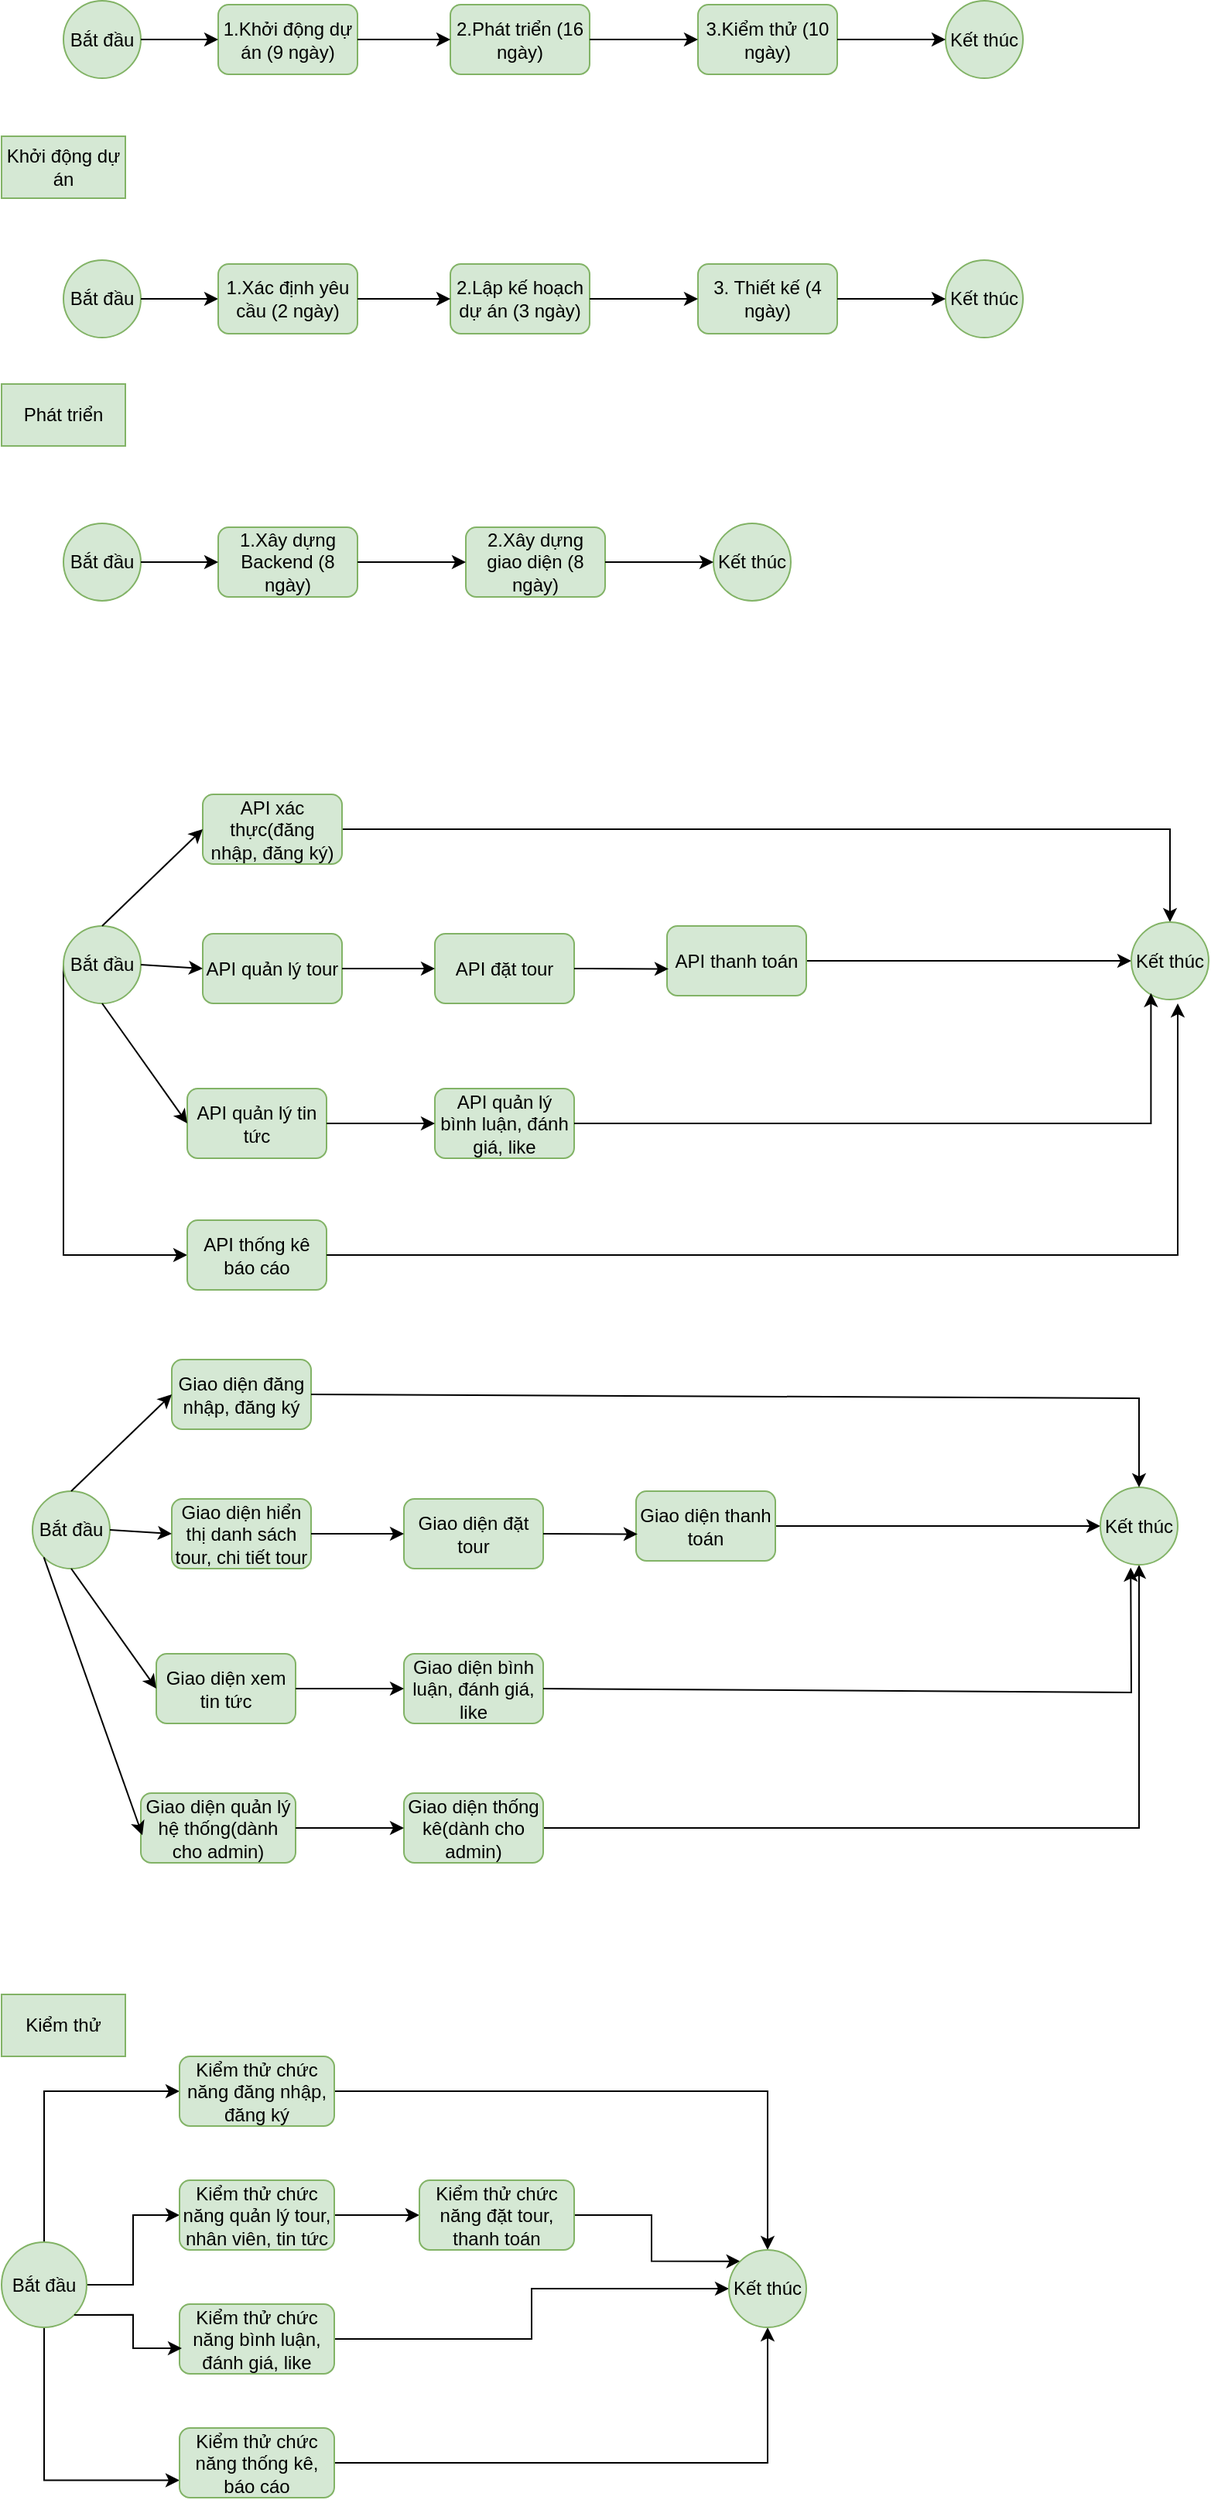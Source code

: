 <mxfile version="24.7.7">
  <diagram name="Page-1" id="w-OViyCZm5wtYqLP5_xi">
    <mxGraphModel dx="1434" dy="750" grid="1" gridSize="10" guides="1" tooltips="1" connect="1" arrows="1" fold="1" page="1" pageScale="1" pageWidth="827" pageHeight="1169" math="0" shadow="0">
      <root>
        <mxCell id="0" />
        <mxCell id="1" parent="0" />
        <mxCell id="vaflQJh4e-unyC2RGisM-2" value="Bắt đầu" style="ellipse;whiteSpace=wrap;html=1;aspect=fixed;fillColor=#d5e8d4;strokeColor=#82b366;" parent="1" vertex="1">
          <mxGeometry x="40" y="72.5" width="50" height="50" as="geometry" />
        </mxCell>
        <mxCell id="vaflQJh4e-unyC2RGisM-3" value="1.Khởi động dự án (9 ngày)" style="rounded=1;whiteSpace=wrap;html=1;fillColor=#d5e8d4;strokeColor=#82b366;" parent="1" vertex="1">
          <mxGeometry x="140" y="75" width="90" height="45" as="geometry" />
        </mxCell>
        <mxCell id="vaflQJh4e-unyC2RGisM-7" value="2.Phát triển (16 ngày)" style="rounded=1;whiteSpace=wrap;html=1;fillColor=#d5e8d4;strokeColor=#82b366;" parent="1" vertex="1">
          <mxGeometry x="290" y="75" width="90" height="45" as="geometry" />
        </mxCell>
        <mxCell id="vaflQJh4e-unyC2RGisM-8" value="3.Kiểm thử (10 ngày)" style="rounded=1;whiteSpace=wrap;html=1;fillColor=#d5e8d4;strokeColor=#82b366;" parent="1" vertex="1">
          <mxGeometry x="450" y="75" width="90" height="45" as="geometry" />
        </mxCell>
        <mxCell id="vaflQJh4e-unyC2RGisM-9" value="Kết thúc" style="ellipse;whiteSpace=wrap;html=1;aspect=fixed;fillColor=#d5e8d4;strokeColor=#82b366;" parent="1" vertex="1">
          <mxGeometry x="610" y="72.5" width="50" height="50" as="geometry" />
        </mxCell>
        <mxCell id="vaflQJh4e-unyC2RGisM-10" value="" style="endArrow=classic;html=1;rounded=0;exitX=1;exitY=0.5;exitDx=0;exitDy=0;entryX=0;entryY=0.5;entryDx=0;entryDy=0;" parent="1" source="vaflQJh4e-unyC2RGisM-2" target="vaflQJh4e-unyC2RGisM-3" edge="1">
          <mxGeometry width="50" height="50" relative="1" as="geometry">
            <mxPoint x="430" y="110" as="sourcePoint" />
            <mxPoint x="480" y="60" as="targetPoint" />
          </mxGeometry>
        </mxCell>
        <mxCell id="vaflQJh4e-unyC2RGisM-11" value="" style="endArrow=classic;html=1;rounded=0;exitX=1;exitY=0.5;exitDx=0;exitDy=0;entryX=0;entryY=0.5;entryDx=0;entryDy=0;" parent="1" source="vaflQJh4e-unyC2RGisM-3" target="vaflQJh4e-unyC2RGisM-7" edge="1">
          <mxGeometry width="50" height="50" relative="1" as="geometry">
            <mxPoint x="430" y="110" as="sourcePoint" />
            <mxPoint x="480" y="60" as="targetPoint" />
          </mxGeometry>
        </mxCell>
        <mxCell id="vaflQJh4e-unyC2RGisM-12" value="" style="endArrow=classic;html=1;rounded=0;exitX=1;exitY=0.5;exitDx=0;exitDy=0;entryX=0;entryY=0.5;entryDx=0;entryDy=0;" parent="1" source="vaflQJh4e-unyC2RGisM-7" target="vaflQJh4e-unyC2RGisM-8" edge="1">
          <mxGeometry width="50" height="50" relative="1" as="geometry">
            <mxPoint x="430" y="110" as="sourcePoint" />
            <mxPoint x="480" y="60" as="targetPoint" />
          </mxGeometry>
        </mxCell>
        <mxCell id="vaflQJh4e-unyC2RGisM-13" value="" style="endArrow=classic;html=1;rounded=0;exitX=1;exitY=0.5;exitDx=0;exitDy=0;entryX=0;entryY=0.5;entryDx=0;entryDy=0;" parent="1" source="vaflQJh4e-unyC2RGisM-8" target="vaflQJh4e-unyC2RGisM-9" edge="1">
          <mxGeometry width="50" height="50" relative="1" as="geometry">
            <mxPoint x="430" y="110" as="sourcePoint" />
            <mxPoint x="480" y="60" as="targetPoint" />
          </mxGeometry>
        </mxCell>
        <mxCell id="vaflQJh4e-unyC2RGisM-14" value="Khởi động dự án" style="rounded=0;whiteSpace=wrap;html=1;fillColor=#d5e8d4;strokeColor=#82b366;" parent="1" vertex="1">
          <mxGeometry y="160" width="80" height="40" as="geometry" />
        </mxCell>
        <mxCell id="vaflQJh4e-unyC2RGisM-15" value="Bắt đầu" style="ellipse;whiteSpace=wrap;html=1;aspect=fixed;fillColor=#d5e8d4;strokeColor=#82b366;" parent="1" vertex="1">
          <mxGeometry x="40" y="240" width="50" height="50" as="geometry" />
        </mxCell>
        <mxCell id="vaflQJh4e-unyC2RGisM-16" value="" style="endArrow=classic;html=1;rounded=0;exitX=1;exitY=0.5;exitDx=0;exitDy=0;entryX=0;entryY=0.5;entryDx=0;entryDy=0;" parent="1" source="vaflQJh4e-unyC2RGisM-15" target="vaflQJh4e-unyC2RGisM-17" edge="1">
          <mxGeometry width="50" height="50" relative="1" as="geometry">
            <mxPoint x="430" y="240" as="sourcePoint" />
            <mxPoint x="480" y="190" as="targetPoint" />
          </mxGeometry>
        </mxCell>
        <mxCell id="vaflQJh4e-unyC2RGisM-17" value="1.Xác định yêu cầu (2 ngày)" style="rounded=1;whiteSpace=wrap;html=1;fillColor=#d5e8d4;strokeColor=#82b366;" parent="1" vertex="1">
          <mxGeometry x="140" y="242.5" width="90" height="45" as="geometry" />
        </mxCell>
        <mxCell id="vaflQJh4e-unyC2RGisM-18" value="2.Lập kế hoạch dự án (3 ngày)" style="rounded=1;whiteSpace=wrap;html=1;fillColor=#d5e8d4;strokeColor=#82b366;" parent="1" vertex="1">
          <mxGeometry x="290" y="242.5" width="90" height="45" as="geometry" />
        </mxCell>
        <mxCell id="vaflQJh4e-unyC2RGisM-19" value="3. Thiết kế (4 ngày)" style="rounded=1;whiteSpace=wrap;html=1;fillColor=#d5e8d4;strokeColor=#82b366;" parent="1" vertex="1">
          <mxGeometry x="450" y="242.5" width="90" height="45" as="geometry" />
        </mxCell>
        <mxCell id="vaflQJh4e-unyC2RGisM-20" value="Kết thúc" style="ellipse;whiteSpace=wrap;html=1;aspect=fixed;fillColor=#d5e8d4;strokeColor=#82b366;" parent="1" vertex="1">
          <mxGeometry x="610" y="240" width="50" height="50" as="geometry" />
        </mxCell>
        <mxCell id="vaflQJh4e-unyC2RGisM-21" value="" style="endArrow=classic;html=1;rounded=0;exitX=1;exitY=0.5;exitDx=0;exitDy=0;entryX=0;entryY=0.5;entryDx=0;entryDy=0;" parent="1" source="vaflQJh4e-unyC2RGisM-17" target="vaflQJh4e-unyC2RGisM-18" edge="1">
          <mxGeometry width="50" height="50" relative="1" as="geometry">
            <mxPoint x="430" y="240" as="sourcePoint" />
            <mxPoint x="480" y="190" as="targetPoint" />
          </mxGeometry>
        </mxCell>
        <mxCell id="vaflQJh4e-unyC2RGisM-22" value="" style="endArrow=classic;html=1;rounded=0;exitX=1;exitY=0.5;exitDx=0;exitDy=0;entryX=0;entryY=0.5;entryDx=0;entryDy=0;" parent="1" source="vaflQJh4e-unyC2RGisM-18" target="vaflQJh4e-unyC2RGisM-19" edge="1">
          <mxGeometry width="50" height="50" relative="1" as="geometry">
            <mxPoint x="430" y="240" as="sourcePoint" />
            <mxPoint x="480" y="190" as="targetPoint" />
          </mxGeometry>
        </mxCell>
        <mxCell id="vaflQJh4e-unyC2RGisM-23" value="" style="endArrow=classic;html=1;rounded=0;exitX=1;exitY=0.5;exitDx=0;exitDy=0;entryX=0;entryY=0.5;entryDx=0;entryDy=0;" parent="1" source="vaflQJh4e-unyC2RGisM-19" target="vaflQJh4e-unyC2RGisM-20" edge="1">
          <mxGeometry width="50" height="50" relative="1" as="geometry">
            <mxPoint x="430" y="240" as="sourcePoint" />
            <mxPoint x="480" y="190" as="targetPoint" />
          </mxGeometry>
        </mxCell>
        <mxCell id="vaflQJh4e-unyC2RGisM-24" value="Phát triển" style="rounded=0;whiteSpace=wrap;html=1;fillColor=#d5e8d4;strokeColor=#82b366;" parent="1" vertex="1">
          <mxGeometry y="320" width="80" height="40" as="geometry" />
        </mxCell>
        <mxCell id="vaflQJh4e-unyC2RGisM-25" value="Bắt đầu" style="ellipse;whiteSpace=wrap;html=1;aspect=fixed;fillColor=#d5e8d4;strokeColor=#82b366;" parent="1" vertex="1">
          <mxGeometry x="40" y="410" width="50" height="50" as="geometry" />
        </mxCell>
        <mxCell id="vaflQJh4e-unyC2RGisM-26" value="1.Xây dựng Backend (8 ngày)" style="rounded=1;whiteSpace=wrap;html=1;fillColor=#d5e8d4;strokeColor=#82b366;" parent="1" vertex="1">
          <mxGeometry x="140" y="412.5" width="90" height="45" as="geometry" />
        </mxCell>
        <mxCell id="vaflQJh4e-unyC2RGisM-27" value="2.Xây dựng giao diện (8 ngày)" style="rounded=1;whiteSpace=wrap;html=1;fillColor=#d5e8d4;strokeColor=#82b366;" parent="1" vertex="1">
          <mxGeometry x="300" y="412.5" width="90" height="45" as="geometry" />
        </mxCell>
        <mxCell id="vaflQJh4e-unyC2RGisM-29" value="Kết thúc" style="ellipse;whiteSpace=wrap;html=1;aspect=fixed;fillColor=#d5e8d4;strokeColor=#82b366;" parent="1" vertex="1">
          <mxGeometry x="460" y="410" width="50" height="50" as="geometry" />
        </mxCell>
        <mxCell id="vaflQJh4e-unyC2RGisM-30" value="" style="endArrow=classic;html=1;rounded=0;exitX=1;exitY=0.5;exitDx=0;exitDy=0;entryX=0;entryY=0.5;entryDx=0;entryDy=0;" parent="1" source="vaflQJh4e-unyC2RGisM-25" target="vaflQJh4e-unyC2RGisM-26" edge="1">
          <mxGeometry width="50" height="50" relative="1" as="geometry">
            <mxPoint x="430" y="300" as="sourcePoint" />
            <mxPoint x="480" y="250" as="targetPoint" />
          </mxGeometry>
        </mxCell>
        <mxCell id="vaflQJh4e-unyC2RGisM-31" value="" style="endArrow=classic;html=1;rounded=0;exitX=1;exitY=0.5;exitDx=0;exitDy=0;entryX=0;entryY=0.5;entryDx=0;entryDy=0;" parent="1" source="vaflQJh4e-unyC2RGisM-26" target="vaflQJh4e-unyC2RGisM-27" edge="1">
          <mxGeometry width="50" height="50" relative="1" as="geometry">
            <mxPoint x="430" y="300" as="sourcePoint" />
            <mxPoint x="480" y="250" as="targetPoint" />
          </mxGeometry>
        </mxCell>
        <mxCell id="vaflQJh4e-unyC2RGisM-32" value="" style="endArrow=classic;html=1;rounded=0;exitX=1;exitY=0.5;exitDx=0;exitDy=0;entryX=0;entryY=0.5;entryDx=0;entryDy=0;" parent="1" source="vaflQJh4e-unyC2RGisM-27" target="vaflQJh4e-unyC2RGisM-29" edge="1">
          <mxGeometry width="50" height="50" relative="1" as="geometry">
            <mxPoint x="430" y="300" as="sourcePoint" />
            <mxPoint x="480" y="250" as="targetPoint" />
          </mxGeometry>
        </mxCell>
        <mxCell id="vaflQJh4e-unyC2RGisM-79" style="edgeStyle=orthogonalEdgeStyle;rounded=0;orthogonalLoop=1;jettySize=auto;html=1;exitX=0;exitY=0.5;exitDx=0;exitDy=0;entryX=0;entryY=0.5;entryDx=0;entryDy=0;" parent="1" source="vaflQJh4e-unyC2RGisM-33" target="vaflQJh4e-unyC2RGisM-41" edge="1">
          <mxGeometry relative="1" as="geometry">
            <Array as="points">
              <mxPoint x="40" y="883" />
            </Array>
          </mxGeometry>
        </mxCell>
        <mxCell id="vaflQJh4e-unyC2RGisM-33" value="Bắt đầu" style="ellipse;whiteSpace=wrap;html=1;aspect=fixed;fillColor=#d5e8d4;strokeColor=#82b366;" parent="1" vertex="1">
          <mxGeometry x="40" y="670" width="50" height="50" as="geometry" />
        </mxCell>
        <mxCell id="vaflQJh4e-unyC2RGisM-80" style="edgeStyle=orthogonalEdgeStyle;rounded=0;orthogonalLoop=1;jettySize=auto;html=1;exitX=1;exitY=0.5;exitDx=0;exitDy=0;" parent="1" source="vaflQJh4e-unyC2RGisM-34" target="vaflQJh4e-unyC2RGisM-43" edge="1">
          <mxGeometry relative="1" as="geometry" />
        </mxCell>
        <mxCell id="vaflQJh4e-unyC2RGisM-34" value="API xác thực(đăng nhập, đăng ký)" style="rounded=1;whiteSpace=wrap;html=1;fillColor=#d5e8d4;strokeColor=#82b366;" parent="1" vertex="1">
          <mxGeometry x="130" y="585" width="90" height="45" as="geometry" />
        </mxCell>
        <mxCell id="vaflQJh4e-unyC2RGisM-35" value="API quản lý tour" style="rounded=1;whiteSpace=wrap;html=1;fillColor=#d5e8d4;strokeColor=#82b366;" parent="1" vertex="1">
          <mxGeometry x="130" y="675" width="90" height="45" as="geometry" />
        </mxCell>
        <mxCell id="vaflQJh4e-unyC2RGisM-36" value="API quản lý tin tức" style="rounded=1;whiteSpace=wrap;html=1;fillColor=#d5e8d4;strokeColor=#82b366;" parent="1" vertex="1">
          <mxGeometry x="120" y="775" width="90" height="45" as="geometry" />
        </mxCell>
        <mxCell id="vaflQJh4e-unyC2RGisM-38" value="API đặt tour" style="rounded=1;whiteSpace=wrap;html=1;fillColor=#d5e8d4;strokeColor=#82b366;" parent="1" vertex="1">
          <mxGeometry x="280" y="675" width="90" height="45" as="geometry" />
        </mxCell>
        <mxCell id="vaflQJh4e-unyC2RGisM-81" style="edgeStyle=orthogonalEdgeStyle;rounded=0;orthogonalLoop=1;jettySize=auto;html=1;exitX=1;exitY=0.5;exitDx=0;exitDy=0;entryX=0;entryY=0.5;entryDx=0;entryDy=0;" parent="1" source="vaflQJh4e-unyC2RGisM-39" target="vaflQJh4e-unyC2RGisM-43" edge="1">
          <mxGeometry relative="1" as="geometry" />
        </mxCell>
        <mxCell id="vaflQJh4e-unyC2RGisM-39" value="API thanh toán" style="rounded=1;whiteSpace=wrap;html=1;fillColor=#d5e8d4;strokeColor=#82b366;" parent="1" vertex="1">
          <mxGeometry x="430" y="670" width="90" height="45" as="geometry" />
        </mxCell>
        <mxCell id="vaflQJh4e-unyC2RGisM-40" value="API quản lý bình luận, đánh giá, like" style="rounded=1;whiteSpace=wrap;html=1;fillColor=#d5e8d4;strokeColor=#82b366;" parent="1" vertex="1">
          <mxGeometry x="280" y="775" width="90" height="45" as="geometry" />
        </mxCell>
        <mxCell id="vaflQJh4e-unyC2RGisM-41" value="API thống kê báo cáo" style="rounded=1;whiteSpace=wrap;html=1;fillColor=#d5e8d4;strokeColor=#82b366;" parent="1" vertex="1">
          <mxGeometry x="120" y="860" width="90" height="45" as="geometry" />
        </mxCell>
        <mxCell id="vaflQJh4e-unyC2RGisM-43" value="Kết thúc" style="ellipse;whiteSpace=wrap;html=1;aspect=fixed;fillColor=#d5e8d4;strokeColor=#82b366;" parent="1" vertex="1">
          <mxGeometry x="730" y="667.5" width="50" height="50" as="geometry" />
        </mxCell>
        <mxCell id="vaflQJh4e-unyC2RGisM-44" value="" style="endArrow=classic;html=1;rounded=0;exitX=0.5;exitY=0;exitDx=0;exitDy=0;entryX=0;entryY=0.5;entryDx=0;entryDy=0;" parent="1" source="vaflQJh4e-unyC2RGisM-33" target="vaflQJh4e-unyC2RGisM-34" edge="1">
          <mxGeometry width="50" height="50" relative="1" as="geometry">
            <mxPoint x="430" y="790" as="sourcePoint" />
            <mxPoint x="480" y="740" as="targetPoint" />
          </mxGeometry>
        </mxCell>
        <mxCell id="vaflQJh4e-unyC2RGisM-45" value="" style="endArrow=classic;html=1;rounded=0;exitX=1;exitY=0.5;exitDx=0;exitDy=0;entryX=0;entryY=0.5;entryDx=0;entryDy=0;" parent="1" source="vaflQJh4e-unyC2RGisM-33" target="vaflQJh4e-unyC2RGisM-35" edge="1">
          <mxGeometry width="50" height="50" relative="1" as="geometry">
            <mxPoint x="410" y="790" as="sourcePoint" />
            <mxPoint x="460" y="740" as="targetPoint" />
          </mxGeometry>
        </mxCell>
        <mxCell id="vaflQJh4e-unyC2RGisM-46" value="" style="endArrow=classic;html=1;rounded=0;exitX=0.5;exitY=1;exitDx=0;exitDy=0;entryX=0;entryY=0.5;entryDx=0;entryDy=0;" parent="1" source="vaflQJh4e-unyC2RGisM-33" target="vaflQJh4e-unyC2RGisM-36" edge="1">
          <mxGeometry width="50" height="50" relative="1" as="geometry">
            <mxPoint x="410" y="790" as="sourcePoint" />
            <mxPoint x="460" y="740" as="targetPoint" />
          </mxGeometry>
        </mxCell>
        <mxCell id="vaflQJh4e-unyC2RGisM-49" value="" style="endArrow=classic;html=1;rounded=0;exitX=1;exitY=0.5;exitDx=0;exitDy=0;entryX=0;entryY=0.5;entryDx=0;entryDy=0;" parent="1" source="vaflQJh4e-unyC2RGisM-35" target="vaflQJh4e-unyC2RGisM-38" edge="1">
          <mxGeometry width="50" height="50" relative="1" as="geometry">
            <mxPoint x="410" y="790" as="sourcePoint" />
            <mxPoint x="460" y="740" as="targetPoint" />
          </mxGeometry>
        </mxCell>
        <mxCell id="vaflQJh4e-unyC2RGisM-50" value="" style="endArrow=classic;html=1;rounded=0;exitX=1;exitY=0.5;exitDx=0;exitDy=0;entryX=0.011;entryY=0.616;entryDx=0;entryDy=0;entryPerimeter=0;" parent="1" source="vaflQJh4e-unyC2RGisM-38" target="vaflQJh4e-unyC2RGisM-39" edge="1">
          <mxGeometry width="50" height="50" relative="1" as="geometry">
            <mxPoint x="410" y="790" as="sourcePoint" />
            <mxPoint x="460" y="740" as="targetPoint" />
          </mxGeometry>
        </mxCell>
        <mxCell id="vaflQJh4e-unyC2RGisM-53" value="" style="endArrow=classic;html=1;rounded=0;exitX=1;exitY=0.5;exitDx=0;exitDy=0;entryX=0;entryY=0.5;entryDx=0;entryDy=0;" parent="1" source="vaflQJh4e-unyC2RGisM-36" target="vaflQJh4e-unyC2RGisM-40" edge="1">
          <mxGeometry width="50" height="50" relative="1" as="geometry">
            <mxPoint x="410" y="790" as="sourcePoint" />
            <mxPoint x="460" y="740" as="targetPoint" />
          </mxGeometry>
        </mxCell>
        <mxCell id="vaflQJh4e-unyC2RGisM-55" value="Bắt đầu" style="ellipse;whiteSpace=wrap;html=1;aspect=fixed;fillColor=#d5e8d4;strokeColor=#82b366;" parent="1" vertex="1">
          <mxGeometry x="20" y="1035" width="50" height="50" as="geometry" />
        </mxCell>
        <mxCell id="vaflQJh4e-unyC2RGisM-56" value="Giao diện đăng nhập, đăng ký" style="rounded=1;whiteSpace=wrap;html=1;fillColor=#d5e8d4;strokeColor=#82b366;" parent="1" vertex="1">
          <mxGeometry x="110" y="950" width="90" height="45" as="geometry" />
        </mxCell>
        <mxCell id="vaflQJh4e-unyC2RGisM-57" value="Giao diện hiển thị danh sách tour, chi tiết tour" style="rounded=1;whiteSpace=wrap;html=1;fillColor=#d5e8d4;strokeColor=#82b366;" parent="1" vertex="1">
          <mxGeometry x="110" y="1040" width="90" height="45" as="geometry" />
        </mxCell>
        <mxCell id="vaflQJh4e-unyC2RGisM-58" value="Giao diện xem tin tức" style="rounded=1;whiteSpace=wrap;html=1;fillColor=#d5e8d4;strokeColor=#82b366;" parent="1" vertex="1">
          <mxGeometry x="100" y="1140" width="90" height="45" as="geometry" />
        </mxCell>
        <mxCell id="vaflQJh4e-unyC2RGisM-59" value="Giao diện đặt tour" style="rounded=1;whiteSpace=wrap;html=1;fillColor=#d5e8d4;strokeColor=#82b366;" parent="1" vertex="1">
          <mxGeometry x="260" y="1040" width="90" height="45" as="geometry" />
        </mxCell>
        <mxCell id="vaflQJh4e-unyC2RGisM-78" style="edgeStyle=orthogonalEdgeStyle;rounded=0;orthogonalLoop=1;jettySize=auto;html=1;exitX=1;exitY=0.5;exitDx=0;exitDy=0;entryX=0;entryY=0.5;entryDx=0;entryDy=0;" parent="1" source="vaflQJh4e-unyC2RGisM-60" target="vaflQJh4e-unyC2RGisM-63" edge="1">
          <mxGeometry relative="1" as="geometry" />
        </mxCell>
        <mxCell id="vaflQJh4e-unyC2RGisM-60" value="Giao diện thanh toán" style="rounded=1;whiteSpace=wrap;html=1;fillColor=#d5e8d4;strokeColor=#82b366;" parent="1" vertex="1">
          <mxGeometry x="410" y="1035" width="90" height="45" as="geometry" />
        </mxCell>
        <mxCell id="vaflQJh4e-unyC2RGisM-61" value="Giao diện bình luận, đánh giá, like" style="rounded=1;whiteSpace=wrap;html=1;fillColor=#d5e8d4;strokeColor=#82b366;" parent="1" vertex="1">
          <mxGeometry x="260" y="1140" width="90" height="45" as="geometry" />
        </mxCell>
        <mxCell id="vaflQJh4e-unyC2RGisM-77" style="edgeStyle=orthogonalEdgeStyle;rounded=0;orthogonalLoop=1;jettySize=auto;html=1;exitX=1;exitY=0.5;exitDx=0;exitDy=0;entryX=0.5;entryY=1;entryDx=0;entryDy=0;" parent="1" source="vaflQJh4e-unyC2RGisM-62" target="vaflQJh4e-unyC2RGisM-63" edge="1">
          <mxGeometry relative="1" as="geometry" />
        </mxCell>
        <mxCell id="vaflQJh4e-unyC2RGisM-62" value="Giao diện thống kê(dành cho admin)" style="rounded=1;whiteSpace=wrap;html=1;fillColor=#d5e8d4;strokeColor=#82b366;" parent="1" vertex="1">
          <mxGeometry x="260" y="1230" width="90" height="45" as="geometry" />
        </mxCell>
        <mxCell id="vaflQJh4e-unyC2RGisM-63" value="Kết thúc" style="ellipse;whiteSpace=wrap;html=1;aspect=fixed;fillColor=#d5e8d4;strokeColor=#82b366;" parent="1" vertex="1">
          <mxGeometry x="710" y="1032.5" width="50" height="50" as="geometry" />
        </mxCell>
        <mxCell id="vaflQJh4e-unyC2RGisM-64" value="" style="endArrow=classic;html=1;rounded=0;exitX=0.5;exitY=0;exitDx=0;exitDy=0;entryX=0;entryY=0.5;entryDx=0;entryDy=0;" parent="1" source="vaflQJh4e-unyC2RGisM-55" target="vaflQJh4e-unyC2RGisM-56" edge="1">
          <mxGeometry width="50" height="50" relative="1" as="geometry">
            <mxPoint x="410" y="1155" as="sourcePoint" />
            <mxPoint x="460" y="1105" as="targetPoint" />
          </mxGeometry>
        </mxCell>
        <mxCell id="vaflQJh4e-unyC2RGisM-65" value="" style="endArrow=classic;html=1;rounded=0;exitX=1;exitY=0.5;exitDx=0;exitDy=0;entryX=0;entryY=0.5;entryDx=0;entryDy=0;" parent="1" source="vaflQJh4e-unyC2RGisM-55" target="vaflQJh4e-unyC2RGisM-57" edge="1">
          <mxGeometry width="50" height="50" relative="1" as="geometry">
            <mxPoint x="390" y="1155" as="sourcePoint" />
            <mxPoint x="440" y="1105" as="targetPoint" />
          </mxGeometry>
        </mxCell>
        <mxCell id="vaflQJh4e-unyC2RGisM-66" value="" style="endArrow=classic;html=1;rounded=0;exitX=0.5;exitY=1;exitDx=0;exitDy=0;entryX=0;entryY=0.5;entryDx=0;entryDy=0;" parent="1" source="vaflQJh4e-unyC2RGisM-55" target="vaflQJh4e-unyC2RGisM-58" edge="1">
          <mxGeometry width="50" height="50" relative="1" as="geometry">
            <mxPoint x="390" y="1155" as="sourcePoint" />
            <mxPoint x="440" y="1105" as="targetPoint" />
          </mxGeometry>
        </mxCell>
        <mxCell id="vaflQJh4e-unyC2RGisM-67" value="" style="endArrow=classic;html=1;rounded=0;exitX=1;exitY=0.5;exitDx=0;exitDy=0;entryX=0.392;entryY=1.038;entryDx=0;entryDy=0;entryPerimeter=0;" parent="1" source="vaflQJh4e-unyC2RGisM-61" target="vaflQJh4e-unyC2RGisM-63" edge="1">
          <mxGeometry width="50" height="50" relative="1" as="geometry">
            <mxPoint x="390" y="1155" as="sourcePoint" />
            <mxPoint x="440" y="1105" as="targetPoint" />
            <Array as="points">
              <mxPoint x="730" y="1165" />
            </Array>
          </mxGeometry>
        </mxCell>
        <mxCell id="vaflQJh4e-unyC2RGisM-68" value="" style="endArrow=classic;html=1;rounded=0;exitX=1;exitY=0.5;exitDx=0;exitDy=0;entryX=0.5;entryY=0;entryDx=0;entryDy=0;" parent="1" source="vaflQJh4e-unyC2RGisM-56" target="vaflQJh4e-unyC2RGisM-63" edge="1">
          <mxGeometry width="50" height="50" relative="1" as="geometry">
            <mxPoint x="210" y="985" as="sourcePoint" />
            <mxPoint x="440" y="1105" as="targetPoint" />
            <Array as="points">
              <mxPoint x="735" y="975" />
            </Array>
          </mxGeometry>
        </mxCell>
        <mxCell id="vaflQJh4e-unyC2RGisM-69" value="" style="endArrow=classic;html=1;rounded=0;exitX=1;exitY=0.5;exitDx=0;exitDy=0;entryX=0;entryY=0.5;entryDx=0;entryDy=0;" parent="1" source="vaflQJh4e-unyC2RGisM-57" target="vaflQJh4e-unyC2RGisM-59" edge="1">
          <mxGeometry width="50" height="50" relative="1" as="geometry">
            <mxPoint x="390" y="1155" as="sourcePoint" />
            <mxPoint x="440" y="1105" as="targetPoint" />
          </mxGeometry>
        </mxCell>
        <mxCell id="vaflQJh4e-unyC2RGisM-70" value="" style="endArrow=classic;html=1;rounded=0;exitX=1;exitY=0.5;exitDx=0;exitDy=0;entryX=0.011;entryY=0.616;entryDx=0;entryDy=0;entryPerimeter=0;" parent="1" source="vaflQJh4e-unyC2RGisM-59" target="vaflQJh4e-unyC2RGisM-60" edge="1">
          <mxGeometry width="50" height="50" relative="1" as="geometry">
            <mxPoint x="390" y="1155" as="sourcePoint" />
            <mxPoint x="440" y="1105" as="targetPoint" />
          </mxGeometry>
        </mxCell>
        <mxCell id="vaflQJh4e-unyC2RGisM-73" value="" style="endArrow=classic;html=1;rounded=0;exitX=1;exitY=0.5;exitDx=0;exitDy=0;entryX=0;entryY=0.5;entryDx=0;entryDy=0;" parent="1" source="vaflQJh4e-unyC2RGisM-58" target="vaflQJh4e-unyC2RGisM-61" edge="1">
          <mxGeometry width="50" height="50" relative="1" as="geometry">
            <mxPoint x="390" y="1155" as="sourcePoint" />
            <mxPoint x="440" y="1105" as="targetPoint" />
          </mxGeometry>
        </mxCell>
        <mxCell id="vaflQJh4e-unyC2RGisM-74" value="Giao diện quản lý hệ thống(dành cho admin)" style="rounded=1;whiteSpace=wrap;html=1;fillColor=#d5e8d4;strokeColor=#82b366;" parent="1" vertex="1">
          <mxGeometry x="90" y="1230" width="100" height="45" as="geometry" />
        </mxCell>
        <mxCell id="vaflQJh4e-unyC2RGisM-75" value="" style="endArrow=classic;html=1;rounded=0;exitX=0;exitY=1;exitDx=0;exitDy=0;entryX=0.01;entryY=0.603;entryDx=0;entryDy=0;entryPerimeter=0;" parent="1" source="vaflQJh4e-unyC2RGisM-55" target="vaflQJh4e-unyC2RGisM-74" edge="1">
          <mxGeometry width="50" height="50" relative="1" as="geometry">
            <mxPoint x="390" y="1180" as="sourcePoint" />
            <mxPoint x="440" y="1130" as="targetPoint" />
          </mxGeometry>
        </mxCell>
        <mxCell id="vaflQJh4e-unyC2RGisM-76" value="" style="endArrow=classic;html=1;rounded=0;exitX=1;exitY=0.5;exitDx=0;exitDy=0;entryX=0;entryY=0.5;entryDx=0;entryDy=0;" parent="1" source="vaflQJh4e-unyC2RGisM-74" target="vaflQJh4e-unyC2RGisM-62" edge="1">
          <mxGeometry width="50" height="50" relative="1" as="geometry">
            <mxPoint x="390" y="1180" as="sourcePoint" />
            <mxPoint x="440" y="1130" as="targetPoint" />
          </mxGeometry>
        </mxCell>
        <mxCell id="vaflQJh4e-unyC2RGisM-82" style="edgeStyle=orthogonalEdgeStyle;rounded=0;orthogonalLoop=1;jettySize=auto;html=1;exitX=1;exitY=0.5;exitDx=0;exitDy=0;entryX=0.254;entryY=0.917;entryDx=0;entryDy=0;entryPerimeter=0;" parent="1" source="vaflQJh4e-unyC2RGisM-40" target="vaflQJh4e-unyC2RGisM-43" edge="1">
          <mxGeometry relative="1" as="geometry">
            <mxPoint x="745" y="720" as="targetPoint" />
          </mxGeometry>
        </mxCell>
        <mxCell id="vaflQJh4e-unyC2RGisM-83" style="edgeStyle=orthogonalEdgeStyle;rounded=0;orthogonalLoop=1;jettySize=auto;html=1;exitX=1;exitY=0.5;exitDx=0;exitDy=0;entryX=0.6;entryY=1.05;entryDx=0;entryDy=0;entryPerimeter=0;" parent="1" source="vaflQJh4e-unyC2RGisM-41" target="vaflQJh4e-unyC2RGisM-43" edge="1">
          <mxGeometry relative="1" as="geometry" />
        </mxCell>
        <mxCell id="vaflQJh4e-unyC2RGisM-85" value="Kiểm thử" style="rounded=0;whiteSpace=wrap;html=1;fillColor=#d5e8d4;strokeColor=#82b366;" parent="1" vertex="1">
          <mxGeometry y="1360" width="80" height="40" as="geometry" />
        </mxCell>
        <mxCell id="vaflQJh4e-unyC2RGisM-92" style="edgeStyle=orthogonalEdgeStyle;rounded=0;orthogonalLoop=1;jettySize=auto;html=1;exitX=0.5;exitY=0;exitDx=0;exitDy=0;entryX=0;entryY=0.5;entryDx=0;entryDy=0;" parent="1" source="vaflQJh4e-unyC2RGisM-86" target="vaflQJh4e-unyC2RGisM-87" edge="1">
          <mxGeometry relative="1" as="geometry" />
        </mxCell>
        <mxCell id="vaflQJh4e-unyC2RGisM-93" style="edgeStyle=orthogonalEdgeStyle;rounded=0;orthogonalLoop=1;jettySize=auto;html=1;exitX=1;exitY=0.5;exitDx=0;exitDy=0;entryX=0;entryY=0.5;entryDx=0;entryDy=0;" parent="1" source="vaflQJh4e-unyC2RGisM-86" target="vaflQJh4e-unyC2RGisM-88" edge="1">
          <mxGeometry relative="1" as="geometry" />
        </mxCell>
        <mxCell id="vaflQJh4e-unyC2RGisM-95" style="edgeStyle=orthogonalEdgeStyle;rounded=0;orthogonalLoop=1;jettySize=auto;html=1;exitX=0.5;exitY=1;exitDx=0;exitDy=0;entryX=0;entryY=0.75;entryDx=0;entryDy=0;" parent="1" source="vaflQJh4e-unyC2RGisM-86" target="vaflQJh4e-unyC2RGisM-91" edge="1">
          <mxGeometry relative="1" as="geometry" />
        </mxCell>
        <mxCell id="vaflQJh4e-unyC2RGisM-86" value="Bắt đầu" style="ellipse;whiteSpace=wrap;html=1;aspect=fixed;fillColor=#d5e8d4;strokeColor=#82b366;" parent="1" vertex="1">
          <mxGeometry y="1520" width="55" height="55" as="geometry" />
        </mxCell>
        <mxCell id="vaflQJh4e-unyC2RGisM-99" style="edgeStyle=orthogonalEdgeStyle;rounded=0;orthogonalLoop=1;jettySize=auto;html=1;exitX=1;exitY=0.5;exitDx=0;exitDy=0;entryX=0.5;entryY=0;entryDx=0;entryDy=0;" parent="1" source="vaflQJh4e-unyC2RGisM-87" target="vaflQJh4e-unyC2RGisM-98" edge="1">
          <mxGeometry relative="1" as="geometry" />
        </mxCell>
        <mxCell id="vaflQJh4e-unyC2RGisM-87" value="Kiểm thử chức năng đăng nhập, đăng ký" style="rounded=1;whiteSpace=wrap;html=1;fillColor=#d5e8d4;strokeColor=#82b366;" parent="1" vertex="1">
          <mxGeometry x="115" y="1400" width="100" height="45" as="geometry" />
        </mxCell>
        <mxCell id="vaflQJh4e-unyC2RGisM-97" style="edgeStyle=orthogonalEdgeStyle;rounded=0;orthogonalLoop=1;jettySize=auto;html=1;exitX=1;exitY=0.5;exitDx=0;exitDy=0;entryX=0;entryY=0.5;entryDx=0;entryDy=0;" parent="1" source="vaflQJh4e-unyC2RGisM-88" target="vaflQJh4e-unyC2RGisM-89" edge="1">
          <mxGeometry relative="1" as="geometry" />
        </mxCell>
        <mxCell id="vaflQJh4e-unyC2RGisM-88" value="Kiểm thử chức năng quản lý tour, nhân viên, tin tức" style="rounded=1;whiteSpace=wrap;html=1;fillColor=#d5e8d4;strokeColor=#82b366;" parent="1" vertex="1">
          <mxGeometry x="115" y="1480" width="100" height="45" as="geometry" />
        </mxCell>
        <mxCell id="vaflQJh4e-unyC2RGisM-100" style="edgeStyle=orthogonalEdgeStyle;rounded=0;orthogonalLoop=1;jettySize=auto;html=1;exitX=1;exitY=0.5;exitDx=0;exitDy=0;entryX=0;entryY=0;entryDx=0;entryDy=0;" parent="1" source="vaflQJh4e-unyC2RGisM-89" target="vaflQJh4e-unyC2RGisM-98" edge="1">
          <mxGeometry relative="1" as="geometry" />
        </mxCell>
        <mxCell id="vaflQJh4e-unyC2RGisM-89" value="Kiểm thử chức năng đặt tour, thanh toán" style="rounded=1;whiteSpace=wrap;html=1;fillColor=#d5e8d4;strokeColor=#82b366;" parent="1" vertex="1">
          <mxGeometry x="270" y="1480" width="100" height="45" as="geometry" />
        </mxCell>
        <mxCell id="vaflQJh4e-unyC2RGisM-101" style="edgeStyle=orthogonalEdgeStyle;rounded=0;orthogonalLoop=1;jettySize=auto;html=1;exitX=1;exitY=0.5;exitDx=0;exitDy=0;entryX=0;entryY=0.5;entryDx=0;entryDy=0;" parent="1" source="vaflQJh4e-unyC2RGisM-90" target="vaflQJh4e-unyC2RGisM-98" edge="1">
          <mxGeometry relative="1" as="geometry" />
        </mxCell>
        <mxCell id="vaflQJh4e-unyC2RGisM-90" value="Kiểm thử chức năng bình luận, đánh giá, like" style="rounded=1;whiteSpace=wrap;html=1;fillColor=#d5e8d4;strokeColor=#82b366;" parent="1" vertex="1">
          <mxGeometry x="115" y="1560" width="100" height="45" as="geometry" />
        </mxCell>
        <mxCell id="vaflQJh4e-unyC2RGisM-102" style="edgeStyle=orthogonalEdgeStyle;rounded=0;orthogonalLoop=1;jettySize=auto;html=1;exitX=1;exitY=0.5;exitDx=0;exitDy=0;entryX=0.5;entryY=1;entryDx=0;entryDy=0;" parent="1" source="vaflQJh4e-unyC2RGisM-91" target="vaflQJh4e-unyC2RGisM-98" edge="1">
          <mxGeometry relative="1" as="geometry" />
        </mxCell>
        <mxCell id="vaflQJh4e-unyC2RGisM-91" value="Kiểm thử chức năng thống kê, báo cáo" style="rounded=1;whiteSpace=wrap;html=1;fillColor=#d5e8d4;strokeColor=#82b366;" parent="1" vertex="1">
          <mxGeometry x="115" y="1640" width="100" height="45" as="geometry" />
        </mxCell>
        <mxCell id="vaflQJh4e-unyC2RGisM-94" style="edgeStyle=orthogonalEdgeStyle;rounded=0;orthogonalLoop=1;jettySize=auto;html=1;exitX=1;exitY=1;exitDx=0;exitDy=0;entryX=0.015;entryY=0.634;entryDx=0;entryDy=0;entryPerimeter=0;" parent="1" source="vaflQJh4e-unyC2RGisM-86" target="vaflQJh4e-unyC2RGisM-90" edge="1">
          <mxGeometry relative="1" as="geometry" />
        </mxCell>
        <mxCell id="vaflQJh4e-unyC2RGisM-98" value="Kết thúc" style="ellipse;whiteSpace=wrap;html=1;aspect=fixed;fillColor=#d5e8d4;strokeColor=#82b366;" parent="1" vertex="1">
          <mxGeometry x="470" y="1525" width="50" height="50" as="geometry" />
        </mxCell>
      </root>
    </mxGraphModel>
  </diagram>
</mxfile>
